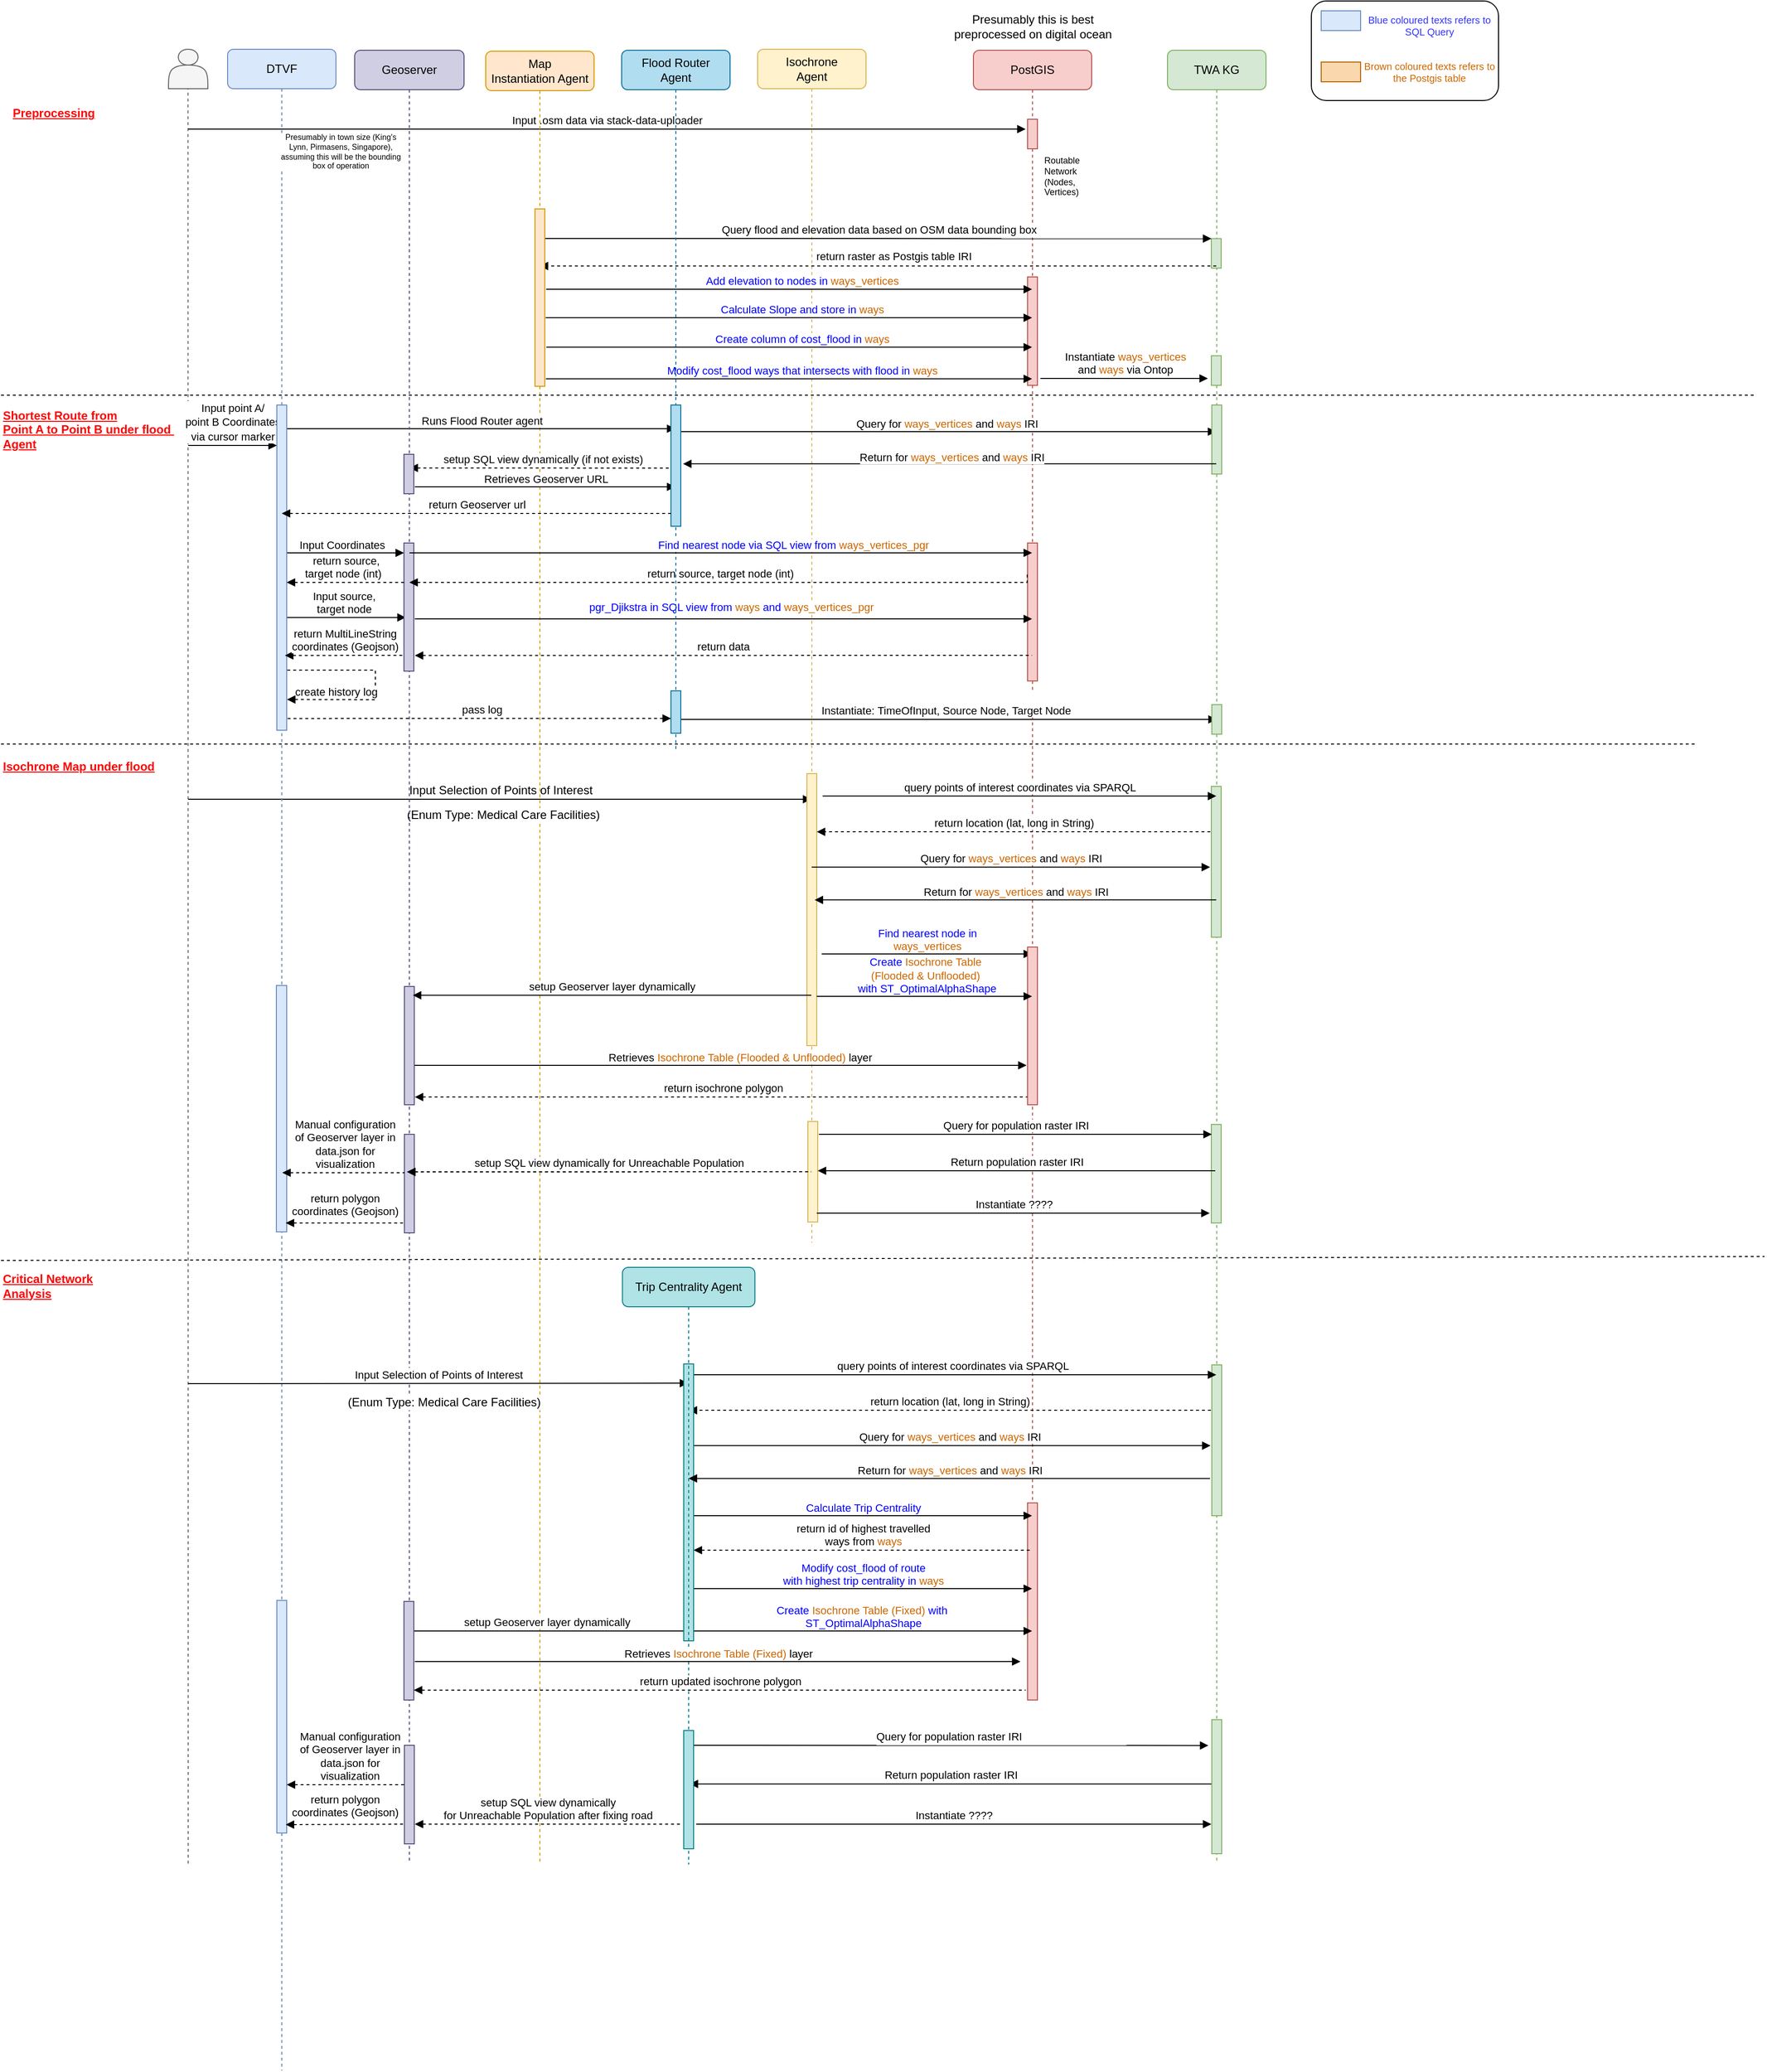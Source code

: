 <mxfile version="21.5.2" type="device">
  <diagram name="Page-1" id="13e1069c-82ec-6db2-03f1-153e76fe0fe0">
    <mxGraphModel dx="824" dy="434" grid="1" gridSize="10" guides="1" tooltips="1" connect="1" arrows="1" fold="1" page="1" pageScale="1" pageWidth="1169" pageHeight="1654" background="none" math="0" shadow="0">
      <root>
        <mxCell id="0" />
        <mxCell id="1" parent="0" />
        <mxCell id="7baba1c4bc27f4b0-2" value="Isochrone&lt;br&gt;Agent" style="shape=umlLifeline;perimeter=lifelinePerimeter;whiteSpace=wrap;html=1;container=1;collapsible=0;recursiveResize=0;outlineConnect=0;rounded=1;shadow=0;comic=0;labelBackgroundColor=none;strokeWidth=1;fontFamily=Helvetica;fontSize=12;align=center;fillColor=#fff2cc;strokeColor=#d6b656;size=40;" parent="1" vertex="1">
          <mxGeometry x="778" y="79" width="110" height="1211" as="geometry" />
        </mxCell>
        <mxCell id="yroGHbSk9mLoKnZrlHjl-19" value="" style="html=1;verticalAlign=bottom;endArrow=block;rounded=0;endFill=1;endSize=6;fontFamily=Helvetica;exitX=1.143;exitY=0.544;exitDx=0;exitDy=0;exitPerimeter=0;labelBackgroundColor=default;" parent="7baba1c4bc27f4b0-2" edge="1">
          <mxGeometry x="0.003" relative="1" as="geometry">
            <mxPoint x="65" y="918" as="sourcePoint" />
            <mxPoint as="offset" />
            <mxPoint x="278.5" y="918" as="targetPoint" />
          </mxGeometry>
        </mxCell>
        <mxCell id="yroGHbSk9mLoKnZrlHjl-20" value="Find nearest node in &lt;br&gt;&lt;font color=&quot;#cc6600&quot;&gt;ways_vertices&lt;/font&gt;" style="edgeLabel;html=1;align=center;verticalAlign=bottom;resizable=0;points=[];fontColor=#0000FF;labelBackgroundColor=default;" parent="yroGHbSk9mLoKnZrlHjl-19" vertex="1" connectable="0">
          <mxGeometry relative="1" as="geometry">
            <mxPoint as="offset" />
          </mxGeometry>
        </mxCell>
        <mxCell id="yroGHbSk9mLoKnZrlHjl-28" value="&lt;font style=&quot;font-size: 11px&quot;&gt;return isochrone polygon&lt;/font&gt;" style="html=1;verticalAlign=bottom;endArrow=none;labelBackgroundColor=default;fontFamily=Helvetica;fontSize=11;edgeStyle=elbowEdgeStyle;elbow=vertical;dashed=1;startArrow=block;startFill=1;endFill=0;rounded=0;endSize=6;entryX=0.145;entryY=0.853;entryDx=0;entryDy=0;entryPerimeter=0;" parent="7baba1c4bc27f4b0-2" edge="1">
          <mxGeometry relative="1" as="geometry">
            <mxPoint x="-348" y="1063.17" as="sourcePoint" />
            <mxPoint x="275.45" y="1061.002" as="targetPoint" />
            <Array as="points">
              <mxPoint x="-268" y="1063.17" />
              <mxPoint x="-65" y="1049.17" />
            </Array>
          </mxGeometry>
        </mxCell>
        <mxCell id="hkw6HNorD28SznFMIi2G-55" value="" style="html=1;points=[];perimeter=orthogonalPerimeter;rounded=0;shadow=0;comic=0;labelBackgroundColor=default;strokeWidth=1;fontFamily=Helvetica;fontSize=12;align=center;fillColor=#fff2cc;strokeColor=#d6b656;" parent="7baba1c4bc27f4b0-2" vertex="1">
          <mxGeometry x="51" y="1088" width="10" height="102" as="geometry" />
        </mxCell>
        <mxCell id="7baba1c4bc27f4b0-3" value="PostGIS" style="shape=umlLifeline;perimeter=lifelinePerimeter;whiteSpace=wrap;html=1;container=1;collapsible=0;recursiveResize=0;outlineConnect=0;rounded=1;shadow=0;comic=0;labelBackgroundColor=none;strokeWidth=1;fontFamily=Helvetica;fontSize=12;align=center;fillColor=#f8cecc;strokeColor=#b85450;" parent="1" vertex="1">
          <mxGeometry x="997" y="80" width="120" height="1660" as="geometry" />
        </mxCell>
        <mxCell id="t_Ti84ju1iwW1GZTYooi-32" value="" style="html=1;points=[];perimeter=orthogonalPerimeter;fillColor=#f8cecc;fontFamily=Helvetica;strokeColor=#b85450;labelBackgroundColor=default;" parent="7baba1c4bc27f4b0-3" vertex="1">
          <mxGeometry x="55" y="230" width="10" height="110" as="geometry" />
        </mxCell>
        <mxCell id="jPtnPKBCRb5HNoMUkQSy-12" value="" style="html=1;points=[];perimeter=orthogonalPerimeter;fillColor=#f8cecc;fontFamily=Helvetica;strokeColor=#b85450;labelBackgroundColor=default;" parent="7baba1c4bc27f4b0-3" vertex="1">
          <mxGeometry x="55" y="70" width="10" height="30" as="geometry" />
        </mxCell>
        <mxCell id="jPtnPKBCRb5HNoMUkQSy-14" value="&lt;span style=&quot;color: rgb(0, 0, 0); font-family: Helvetica; font-size: 9px; font-style: normal; font-variant-ligatures: normal; font-variant-caps: normal; font-weight: 400; letter-spacing: normal; orphans: 2; text-align: center; text-indent: 0px; text-transform: none; widows: 2; word-spacing: 0px; -webkit-text-stroke-width: 0px; text-decoration-thickness: initial; text-decoration-style: initial; text-decoration-color: initial; float: none; display: inline !important;&quot;&gt;Routable Network (Nodes, Vertices)&lt;/span&gt;" style="text;whiteSpace=wrap;html=1;fontSize=9;labelBackgroundColor=default;" parent="7baba1c4bc27f4b0-3" vertex="1">
          <mxGeometry x="70" y="100" width="40" height="40" as="geometry" />
        </mxCell>
        <mxCell id="jPtnPKBCRb5HNoMUkQSy-15" style="edgeStyle=orthogonalEdgeStyle;rounded=0;orthogonalLoop=1;jettySize=auto;html=1;exitX=0.5;exitY=1;exitDx=0;exitDy=0;labelBackgroundColor=default;" parent="7baba1c4bc27f4b0-3" source="jPtnPKBCRb5HNoMUkQSy-14" target="jPtnPKBCRb5HNoMUkQSy-14" edge="1">
          <mxGeometry relative="1" as="geometry" />
        </mxCell>
        <mxCell id="yroGHbSk9mLoKnZrlHjl-24" value="" style="html=1;points=[];perimeter=orthogonalPerimeter;fillColor=#f8cecc;fontFamily=Helvetica;strokeColor=#b85450;labelBackgroundColor=default;" parent="7baba1c4bc27f4b0-3" vertex="1">
          <mxGeometry x="55" y="910" width="10" height="160" as="geometry" />
        </mxCell>
        <mxCell id="bnFm4gvqlaWau3aMOQDy-35" value="" style="html=1;verticalAlign=bottom;endArrow=block;rounded=0;endFill=1;endSize=6;fontFamily=Helvetica;labelBackgroundColor=default;" parent="7baba1c4bc27f4b0-3" source="hkw6HNorD28SznFMIi2G-38" edge="1">
          <mxGeometry x="0.003" relative="1" as="geometry">
            <mxPoint x="-372.78" y="388.32" as="sourcePoint" />
            <mxPoint as="offset" />
            <mxPoint x="246.5" y="387" as="targetPoint" />
          </mxGeometry>
        </mxCell>
        <mxCell id="bnFm4gvqlaWau3aMOQDy-36" value="&lt;font color=&quot;#000000&quot;&gt;Query for &lt;/font&gt;&lt;font color=&quot;#cc6600&quot;&gt;ways_vertices&lt;/font&gt;&lt;font color=&quot;#000000&quot;&gt; and &lt;/font&gt;&lt;font color=&quot;#cc6600&quot;&gt;ways &lt;/font&gt;&lt;font color=&quot;#000000&quot;&gt;IRI&lt;/font&gt;" style="edgeLabel;html=1;align=center;verticalAlign=bottom;resizable=0;points=[];fontColor=#0000FF;labelBackgroundColor=default;" parent="bnFm4gvqlaWau3aMOQDy-35" vertex="1" connectable="0">
          <mxGeometry relative="1" as="geometry">
            <mxPoint as="offset" />
          </mxGeometry>
        </mxCell>
        <mxCell id="D4LD1-zY_V6yE9AB68lD-1" value="" style="html=1;points=[];perimeter=orthogonalPerimeter;fillColor=#f8cecc;fontFamily=Helvetica;strokeColor=#b85450;labelBackgroundColor=default;" parent="7baba1c4bc27f4b0-3" vertex="1">
          <mxGeometry x="55" y="500" width="10" height="140" as="geometry" />
        </mxCell>
        <mxCell id="hkw6HNorD28SznFMIi2G-82" value="" style="html=1;points=[];perimeter=orthogonalPerimeter;fillColor=#f8cecc;fontFamily=Helvetica;strokeColor=#b85450;labelBackgroundColor=default;" parent="7baba1c4bc27f4b0-3" vertex="1">
          <mxGeometry x="55" y="1474" width="10" height="200" as="geometry" />
        </mxCell>
        <mxCell id="7baba1c4bc27f4b0-4" value="TWA KG" style="shape=umlLifeline;perimeter=lifelinePerimeter;whiteSpace=wrap;html=1;container=1;collapsible=0;recursiveResize=0;outlineConnect=0;rounded=1;shadow=0;comic=0;labelBackgroundColor=none;strokeWidth=1;fontFamily=Helvetica;fontSize=12;align=center;fillColor=#d5e8d4;strokeColor=#82b366;" parent="1" vertex="1">
          <mxGeometry x="1194" y="80" width="100" height="1840" as="geometry" />
        </mxCell>
        <mxCell id="jPtnPKBCRb5HNoMUkQSy-8" value="" style="html=1;points=[];perimeter=orthogonalPerimeter;fillColor=#d5e8d4;fontFamily=Helvetica;strokeColor=#82b366;labelBackgroundColor=default;" parent="7baba1c4bc27f4b0-4" vertex="1">
          <mxGeometry x="44.5" y="191.12" width="10" height="30" as="geometry" />
        </mxCell>
        <mxCell id="t-bIzOMGR2YMaXMkrY-F-2" value="&lt;br&gt;Instantiate:&amp;nbsp;TimeOfInput, Source Node,&amp;nbsp;Target Node" style="html=1;verticalAlign=bottom;endArrow=block;rounded=0;endFill=1;fontFamily=Helvetica;" parent="7baba1c4bc27f4b0-4" edge="1">
          <mxGeometry x="-0.001" relative="1" as="geometry">
            <mxPoint x="-499.071" y="679" as="sourcePoint" />
            <mxPoint x="50" y="679" as="targetPoint" />
            <mxPoint as="offset" />
          </mxGeometry>
        </mxCell>
        <mxCell id="t-bIzOMGR2YMaXMkrY-F-3" value="" style="html=1;points=[];perimeter=orthogonalPerimeter;fillColor=#d5e8d4;fontFamily=Helvetica;strokeColor=#82b366;labelBackgroundColor=default;" parent="7baba1c4bc27f4b0-4" vertex="1">
          <mxGeometry x="45" y="664" width="10" height="30" as="geometry" />
        </mxCell>
        <mxCell id="t-bIzOMGR2YMaXMkrY-F-7" value="" style="html=1;points=[];perimeter=orthogonalPerimeter;fillColor=#d5e8d4;fontFamily=Helvetica;strokeColor=#82b366;labelBackgroundColor=default;" parent="7baba1c4bc27f4b0-4" vertex="1">
          <mxGeometry x="44.5" y="747" width="10" height="153" as="geometry" />
        </mxCell>
        <mxCell id="UIIr30xV4heyDFPr3auX-9" value="" style="html=1;points=[];perimeter=orthogonalPerimeter;fillColor=#d5e8d4;fontFamily=Helvetica;strokeColor=#82b366;labelBackgroundColor=default;" parent="7baba1c4bc27f4b0-4" vertex="1">
          <mxGeometry x="45" y="360" width="10" height="70" as="geometry" />
        </mxCell>
        <mxCell id="hkw6HNorD28SznFMIi2G-3" value="" style="html=1;points=[];perimeter=orthogonalPerimeter;fillColor=#d5e8d4;fontFamily=Helvetica;strokeColor=#82b366;labelBackgroundColor=default;" parent="7baba1c4bc27f4b0-4" vertex="1">
          <mxGeometry x="44.5" y="310" width="10" height="30" as="geometry" />
        </mxCell>
        <mxCell id="hkw6HNorD28SznFMIi2G-56" value="" style="html=1;points=[];perimeter=orthogonalPerimeter;fillColor=#d5e8d4;fontFamily=Helvetica;strokeColor=#82b366;labelBackgroundColor=default;" parent="7baba1c4bc27f4b0-4" vertex="1">
          <mxGeometry x="44.5" y="1090" width="10" height="100" as="geometry" />
        </mxCell>
        <mxCell id="hkw6HNorD28SznFMIi2G-128" value="" style="html=1;points=[];perimeter=orthogonalPerimeter;fillColor=#d5e8d4;fontFamily=Helvetica;strokeColor=#82b366;labelBackgroundColor=default;" parent="7baba1c4bc27f4b0-4" vertex="1">
          <mxGeometry x="45" y="1334" width="10" height="153" as="geometry" />
        </mxCell>
        <mxCell id="hkw6HNorD28SznFMIi2G-129" value="query points of interest coordinates via SPARQL" style="html=1;verticalAlign=bottom;endArrow=block;rounded=0;endFill=1;endSize=6;fontFamily=Helvetica;labelBackgroundColor=default;" parent="7baba1c4bc27f4b0-4" source="hkw6HNorD28SznFMIi2G-110" edge="1">
          <mxGeometry x="0.002" relative="1" as="geometry">
            <mxPoint x="-349.56" y="1343.78" as="sourcePoint" />
            <mxPoint as="offset" />
            <mxPoint x="49.5" y="1344" as="targetPoint" />
          </mxGeometry>
        </mxCell>
        <mxCell id="hkw6HNorD28SznFMIi2G-130" value="return location (lat, long in String)" style="html=1;verticalAlign=bottom;endArrow=block;dashed=1;endSize=6;exitX=-0.1;exitY=0.201;rounded=0;endFill=1;fontFamily=Helvetica;exitDx=0;exitDy=0;exitPerimeter=0;labelBackgroundColor=default;" parent="7baba1c4bc27f4b0-4" target="hkw6HNorD28SznFMIi2G-110" edge="1">
          <mxGeometry x="0.0" relative="1" as="geometry">
            <mxPoint x="-355.5" y="1380.033" as="targetPoint" />
            <mxPoint x="44" y="1380.033" as="sourcePoint" />
            <mxPoint as="offset" />
          </mxGeometry>
        </mxCell>
        <mxCell id="hkw6HNorD28SznFMIi2G-133" value="" style="html=1;verticalAlign=bottom;endArrow=block;rounded=0;endFill=1;endSize=6;fontFamily=Helvetica;labelBackgroundColor=default;entryX=-0.129;entryY=0.383;entryDx=0;entryDy=0;entryPerimeter=0;" parent="7baba1c4bc27f4b0-4" source="hkw6HNorD28SznFMIi2G-110" edge="1">
          <mxGeometry x="0.003" relative="1" as="geometry">
            <mxPoint x="-360.69" y="1415.899" as="sourcePoint" />
            <mxPoint as="offset" />
            <mxPoint x="43.71" y="1415.899" as="targetPoint" />
          </mxGeometry>
        </mxCell>
        <mxCell id="hkw6HNorD28SznFMIi2G-134" value="&lt;font color=&quot;#000000&quot;&gt;Query for &lt;/font&gt;&lt;font color=&quot;#cc6600&quot;&gt;ways_vertices&lt;/font&gt;&lt;font color=&quot;#000000&quot;&gt; and &lt;/font&gt;&lt;font color=&quot;#cc6600&quot;&gt;ways &lt;/font&gt;&lt;font color=&quot;#000000&quot;&gt;IRI&lt;/font&gt;" style="edgeLabel;html=1;align=center;verticalAlign=bottom;resizable=0;points=[];fontColor=#0000FF;labelBackgroundColor=default;" parent="hkw6HNorD28SznFMIi2G-133" vertex="1" connectable="0">
          <mxGeometry relative="1" as="geometry">
            <mxPoint as="offset" />
          </mxGeometry>
        </mxCell>
        <mxCell id="hkw6HNorD28SznFMIi2G-137" value="Instantiate ????" style="html=1;verticalAlign=bottom;endArrow=block;rounded=0;endFill=1;fontFamily=Helvetica;entryX=-0.314;entryY=0.225;entryDx=0;entryDy=0;entryPerimeter=0;" parent="7baba1c4bc27f4b0-4" edge="1">
          <mxGeometry relative="1" as="geometry">
            <mxPoint x="-478.37" y="1800" as="sourcePoint" />
            <mxPoint x="44.5" y="1800" as="targetPoint" />
            <mxPoint as="offset" />
          </mxGeometry>
        </mxCell>
        <mxCell id="hkw6HNorD28SznFMIi2G-164" value="Return population raster IRI" style="html=1;verticalAlign=bottom;endArrow=block;rounded=0;endFill=1;fontFamily=Helvetica;" parent="7baba1c4bc27f4b0-4" edge="1">
          <mxGeometry relative="1" as="geometry">
            <mxPoint x="45" y="1759.21" as="sourcePoint" />
            <mxPoint x="-485.0" y="1759.21" as="targetPoint" />
            <mxPoint as="offset" />
          </mxGeometry>
        </mxCell>
        <mxCell id="hkw6HNorD28SznFMIi2G-163" value="Query for population raster IRI" style="html=1;verticalAlign=bottom;endArrow=block;rounded=0;endFill=1;fontFamily=Helvetica;" parent="7baba1c4bc27f4b0-4" edge="1">
          <mxGeometry relative="1" as="geometry">
            <mxPoint x="-485.5" y="1720" as="sourcePoint" />
            <mxPoint x="41.5" y="1720.21" as="targetPoint" />
            <mxPoint as="offset" />
          </mxGeometry>
        </mxCell>
        <mxCell id="t_Ti84ju1iwW1GZTYooi-62" value="" style="endArrow=none;dashed=1;html=1;rounded=0;labelBackgroundColor=default;fontFamily=Helvetica;fontSize=11;endSize=6;fillColor=#f5f5f5;strokeColor=#666666;" parent="1" edge="1">
          <mxGeometry width="50" height="50" relative="1" as="geometry">
            <mxPoint x="200" y="1920" as="sourcePoint" />
            <mxPoint x="199.8" y="118" as="targetPoint" />
          </mxGeometry>
        </mxCell>
        <mxCell id="t_Ti84ju1iwW1GZTYooi-63" value="" style="shape=actor;whiteSpace=wrap;html=1;fontFamily=Helvetica;fontSize=11;fillColor=#f5f5f5;strokeColor=#666666;fontColor=#333333;labelBackgroundColor=default;" parent="1" vertex="1">
          <mxGeometry x="180" y="79" width="40" height="40" as="geometry" />
        </mxCell>
        <mxCell id="jPtnPKBCRb5HNoMUkQSy-9" value="Query flood and elevation data based on OSM data bounding box" style="html=1;verticalAlign=bottom;endArrow=block;entryX=0;entryY=0;rounded=0;endFill=1;endSize=6;fontFamily=Helvetica;labelBackgroundColor=default;" parent="1" target="jPtnPKBCRb5HNoMUkQSy-8" edge="1">
          <mxGeometry x="0.003" relative="1" as="geometry">
            <mxPoint x="562" y="271" as="sourcePoint" />
            <mxPoint as="offset" />
          </mxGeometry>
        </mxCell>
        <mxCell id="t_Ti84ju1iwW1GZTYooi-21" value="return raster as Postgis table IRI" style="html=1;verticalAlign=bottom;endArrow=block;dashed=1;endSize=6;rounded=0;endFill=1;fontFamily=Helvetica;labelBackgroundColor=default;" parent="1" source="7baba1c4bc27f4b0-4" edge="1">
          <mxGeometry x="-0.046" y="-1" relative="1" as="geometry">
            <mxPoint x="556.81" y="298.88" as="targetPoint" />
            <mxPoint x="1064.96" y="298.88" as="sourcePoint" />
            <mxPoint as="offset" />
          </mxGeometry>
        </mxCell>
        <mxCell id="jPtnPKBCRb5HNoMUkQSy-18" value="&lt;font style=&quot;font-size: 11px&quot;&gt;Input .osm data via stack-data-uploader&lt;br&gt;&lt;/font&gt;" style="html=1;verticalAlign=bottom;endArrow=block;labelBackgroundColor=default;fontFamily=Helvetica;fontSize=12;edgeStyle=elbowEdgeStyle;elbow=vertical;" parent="1" edge="1">
          <mxGeometry relative="1" as="geometry">
            <mxPoint x="200" y="160" as="sourcePoint" />
            <mxPoint as="offset" />
            <mxPoint x="1050" y="160" as="targetPoint" />
            <Array as="points">
              <mxPoint x="290" y="160" />
            </Array>
          </mxGeometry>
        </mxCell>
        <mxCell id="jPtnPKBCRb5HNoMUkQSy-35" value="" style="rounded=1;whiteSpace=wrap;html=1;labelBackgroundColor=default;" parent="1" vertex="1">
          <mxGeometry x="1340" y="30" width="190" height="101" as="geometry" />
        </mxCell>
        <mxCell id="jPtnPKBCRb5HNoMUkQSy-36" value="" style="rounded=0;whiteSpace=wrap;html=1;fillColor=#dae8fc;strokeColor=#6c8ebf;labelBackgroundColor=default;" parent="1" vertex="1">
          <mxGeometry x="1350" y="40" width="40" height="20" as="geometry" />
        </mxCell>
        <mxCell id="jPtnPKBCRb5HNoMUkQSy-37" value="Blue coloured texts refers to SQL Query" style="text;html=1;strokeColor=none;fillColor=none;align=center;verticalAlign=middle;whiteSpace=wrap;rounded=0;fontSize=10;fontColor=#3333FF;labelBackgroundColor=default;" parent="1" vertex="1">
          <mxGeometry x="1390" y="40" width="140" height="30" as="geometry" />
        </mxCell>
        <mxCell id="jPtnPKBCRb5HNoMUkQSy-38" value="" style="html=1;verticalAlign=bottom;endArrow=block;rounded=0;endFill=1;endSize=6;fontFamily=Helvetica;exitX=1.105;exitY=0.963;exitDx=0;exitDy=0;exitPerimeter=0;labelBackgroundColor=default;" parent="1" target="7baba1c4bc27f4b0-3" edge="1">
          <mxGeometry x="0.003" relative="1" as="geometry">
            <mxPoint x="563.05" y="413.38" as="sourcePoint" />
            <mxPoint as="offset" />
            <mxPoint x="876.59" y="413.16" as="targetPoint" />
          </mxGeometry>
        </mxCell>
        <mxCell id="jPtnPKBCRb5HNoMUkQSy-39" value="Modify cost_flood ways that intersects with flood in &lt;font color=&quot;#cc6600&quot;&gt;ways&lt;/font&gt;" style="edgeLabel;html=1;align=center;verticalAlign=bottom;resizable=0;points=[];fontColor=#0000FF;labelBackgroundColor=default;" parent="jPtnPKBCRb5HNoMUkQSy-38" vertex="1" connectable="0">
          <mxGeometry relative="1" as="geometry">
            <mxPoint x="13" as="offset" />
          </mxGeometry>
        </mxCell>
        <mxCell id="yroGHbSk9mLoKnZrlHjl-6" value="&lt;font style=&quot;font-size: 11px&quot;&gt;Input point A/&lt;br&gt;point B Coordinates&lt;br&gt;via cursor marker&lt;br&gt;&lt;/font&gt;" style="html=1;verticalAlign=bottom;endArrow=block;labelBackgroundColor=default;fontFamily=Helvetica;fontSize=12;edgeStyle=elbowEdgeStyle;elbow=vertical;" parent="1" target="bnFm4gvqlaWau3aMOQDy-72" edge="1">
          <mxGeometry relative="1" as="geometry">
            <mxPoint x="200" y="481" as="sourcePoint" />
            <mxPoint as="offset" />
            <mxPoint x="294.5" y="481.889" as="targetPoint" />
          </mxGeometry>
        </mxCell>
        <mxCell id="yroGHbSk9mLoKnZrlHjl-12" value="Input Selection of Points of Interest" style="html=1;verticalAlign=bottom;endArrow=block;labelBackgroundColor=default;fontFamily=Helvetica;fontSize=12;edgeStyle=elbowEdgeStyle;elbow=vertical;" parent="1" target="7baba1c4bc27f4b0-2" edge="1">
          <mxGeometry relative="1" as="geometry">
            <mxPoint x="200" y="840" as="sourcePoint" />
            <mxPoint as="offset" />
            <mxPoint x="707.5" y="839.333" as="targetPoint" />
          </mxGeometry>
        </mxCell>
        <mxCell id="yroGHbSk9mLoKnZrlHjl-17" value="" style="html=1;points=[];perimeter=orthogonalPerimeter;rounded=0;shadow=0;comic=0;labelBackgroundColor=default;strokeWidth=1;fontFamily=Helvetica;fontSize=12;align=center;fillColor=#fff2cc;strokeColor=#d6b656;" parent="1" vertex="1">
          <mxGeometry x="828" y="814" width="10" height="276" as="geometry" />
        </mxCell>
        <mxCell id="yroGHbSk9mLoKnZrlHjl-48" value="" style="endArrow=none;dashed=1;html=1;rounded=0;labelBackgroundColor=default;" parent="1" edge="1">
          <mxGeometry width="50" height="50" relative="1" as="geometry">
            <mxPoint x="10" y="784" as="sourcePoint" />
            <mxPoint x="1730" y="784" as="targetPoint" />
          </mxGeometry>
        </mxCell>
        <mxCell id="yroGHbSk9mLoKnZrlHjl-51" value="Shortest Route from &lt;br&gt;Point A to Point B under flood&amp;nbsp;&lt;br&gt;Agent" style="text;html=1;strokeColor=none;fillColor=none;align=left;verticalAlign=middle;whiteSpace=wrap;rounded=0;fontColor=#FF0000;fontStyle=5;labelBackgroundColor=default;" parent="1" vertex="1">
          <mxGeometry x="10" y="440" width="180" height="50" as="geometry" />
        </mxCell>
        <mxCell id="yroGHbSk9mLoKnZrlHjl-53" value="Isochrone Map under flood" style="text;html=1;strokeColor=none;fillColor=none;align=left;verticalAlign=middle;whiteSpace=wrap;rounded=0;fontColor=#FF0000;fontStyle=5;labelBackgroundColor=default;" parent="1" vertex="1">
          <mxGeometry x="10" y="787" width="160" height="40" as="geometry" />
        </mxCell>
        <mxCell id="bnFm4gvqlaWau3aMOQDy-2" value="Map&lt;br&gt;Instantiation Agent" style="shape=umlLifeline;perimeter=lifelinePerimeter;whiteSpace=wrap;html=1;container=1;collapsible=0;recursiveResize=0;outlineConnect=0;rounded=1;shadow=0;comic=0;labelBackgroundColor=none;strokeWidth=1;fontFamily=Helvetica;fontSize=12;align=center;fillColor=#ffe6cc;strokeColor=#d79b00;size=40;" parent="1" vertex="1">
          <mxGeometry x="502" y="81" width="110" height="1840" as="geometry" />
        </mxCell>
        <mxCell id="bnFm4gvqlaWau3aMOQDy-3" value="" style="html=1;points=[];perimeter=orthogonalPerimeter;rounded=0;shadow=0;comic=0;labelBackgroundColor=default;strokeWidth=1;fontFamily=Helvetica;fontSize=12;align=center;fillColor=#ffe6cc;strokeColor=#d79b00;" parent="bnFm4gvqlaWau3aMOQDy-2" vertex="1">
          <mxGeometry x="50" y="160" width="10" height="180" as="geometry" />
        </mxCell>
        <mxCell id="hkw6HNorD28SznFMIi2G-23" value="setup SQL view dynamically (if not exists)" style="html=1;verticalAlign=bottom;endArrow=none;labelBackgroundColor=default;fontFamily=Helvetica;fontSize=11;edgeStyle=elbowEdgeStyle;elbow=vertical;dashed=1;startArrow=block;startFill=1;endFill=0;rounded=0;endSize=6;" parent="bnFm4gvqlaWau3aMOQDy-2" edge="1">
          <mxGeometry x="0.001" relative="1" as="geometry">
            <mxPoint x="-77.357" y="422.857" as="sourcePoint" />
            <mxPoint x="192.5" y="422.714" as="targetPoint" />
            <Array as="points" />
            <mxPoint as="offset" />
          </mxGeometry>
        </mxCell>
        <mxCell id="hkw6HNorD28SznFMIi2G-25" value="" style="html=1;verticalAlign=bottom;endArrow=block;rounded=0;endFill=1;endSize=6;fontFamily=Helvetica;labelBackgroundColor=default;exitX=1.222;exitY=0.236;exitDx=0;exitDy=0;exitPerimeter=0;" parent="bnFm4gvqlaWau3aMOQDy-2" edge="1">
          <mxGeometry x="0.003" relative="1" as="geometry">
            <mxPoint x="-72" y="442" as="sourcePoint" />
            <mxPoint as="offset" />
            <mxPoint x="192.5" y="442" as="targetPoint" />
          </mxGeometry>
        </mxCell>
        <mxCell id="hkw6HNorD28SznFMIi2G-26" value="&lt;font color=&quot;#000000&quot;&gt;Retrieves Geoserver URL&lt;/font&gt;" style="edgeLabel;html=1;align=center;verticalAlign=bottom;resizable=0;points=[];fontColor=#0000FF;labelBackgroundColor=default;" parent="hkw6HNorD28SznFMIi2G-25" vertex="1" connectable="0">
          <mxGeometry relative="1" as="geometry">
            <mxPoint as="offset" />
          </mxGeometry>
        </mxCell>
        <mxCell id="bnFm4gvqlaWau3aMOQDy-76" value="(Enum Type: Medical Care Facilities)" style="text;html=1;strokeColor=none;fillColor=none;align=center;verticalAlign=middle;whiteSpace=wrap;rounded=0;labelBackgroundColor=default;" parent="bnFm4gvqlaWau3aMOQDy-2" vertex="1">
          <mxGeometry x="-82" y="760" width="200" height="30" as="geometry" />
        </mxCell>
        <mxCell id="hkw6HNorD28SznFMIi2G-57" value="" style="html=1;verticalAlign=bottom;endArrow=block;rounded=0;endFill=1;endSize=6;fontFamily=Helvetica;labelBackgroundColor=default;exitX=1.222;exitY=0.236;exitDx=0;exitDy=0;exitPerimeter=0;" parent="bnFm4gvqlaWau3aMOQDy-2" edge="1">
          <mxGeometry x="0.003" relative="1" as="geometry">
            <mxPoint x="-202" y="383" as="sourcePoint" />
            <mxPoint as="offset" />
            <mxPoint x="192.5" y="383" as="targetPoint" />
          </mxGeometry>
        </mxCell>
        <mxCell id="hkw6HNorD28SznFMIi2G-58" value="&lt;font color=&quot;#000000&quot;&gt;Runs Flood Router agent&lt;/font&gt;" style="edgeLabel;html=1;align=center;verticalAlign=bottom;resizable=0;points=[];fontColor=#0000FF;labelBackgroundColor=default;" parent="hkw6HNorD28SznFMIi2G-57" vertex="1" connectable="0">
          <mxGeometry relative="1" as="geometry">
            <mxPoint as="offset" />
          </mxGeometry>
        </mxCell>
        <mxCell id="hkw6HNorD28SznFMIi2G-124" value="setup Geoserver layer dynamically" style="html=1;verticalAlign=bottom;endArrow=block;rounded=0;endFill=1;fontFamily=Helvetica;entryX=0.852;entryY=0.472;entryDx=0;entryDy=0;entryPerimeter=0;" parent="bnFm4gvqlaWau3aMOQDy-2" source="hkw6HNorD28SznFMIi2G-110" edge="1">
          <mxGeometry relative="1" as="geometry">
            <mxPoint x="196.5" y="1602.996" as="sourcePoint" />
            <mxPoint x="-82" y="1602.996" as="targetPoint" />
            <mxPoint as="offset" />
          </mxGeometry>
        </mxCell>
        <mxCell id="bnFm4gvqlaWau3aMOQDy-83" value="" style="html=1;verticalAlign=bottom;endArrow=block;rounded=0;endFill=1;endSize=6;fontFamily=Helvetica;labelBackgroundColor=default;" parent="bnFm4gvqlaWau3aMOQDy-2" edge="1">
          <mxGeometry x="0.003" relative="1" as="geometry">
            <mxPoint x="-73" y="1029" as="sourcePoint" />
            <mxPoint as="offset" />
            <mxPoint x="549" y="1029" as="targetPoint" />
          </mxGeometry>
        </mxCell>
        <mxCell id="bnFm4gvqlaWau3aMOQDy-84" value="&lt;font style=&quot;border-color: var(--border-color);&quot; color=&quot;#000000&quot;&gt;Retrieves&amp;nbsp;&lt;/font&gt;&lt;font color=&quot;#cc6600&quot;&gt;Isochrone Table&amp;nbsp;(Flooded &amp;amp; Unflooded)&amp;nbsp;&lt;/font&gt;&lt;font style=&quot;border-color: var(--border-color);&quot; color=&quot;#000000&quot;&gt;layer&lt;/font&gt;" style="edgeLabel;html=1;align=center;verticalAlign=bottom;resizable=0;points=[];fontColor=#0000FF;labelBackgroundColor=default;" parent="bnFm4gvqlaWau3aMOQDy-83" vertex="1" connectable="0">
          <mxGeometry relative="1" as="geometry">
            <mxPoint x="20" as="offset" />
          </mxGeometry>
        </mxCell>
        <mxCell id="jPtnPKBCRb5HNoMUkQSy-33" value="" style="html=1;verticalAlign=bottom;endArrow=block;rounded=0;endFill=1;endSize=6;fontFamily=Helvetica;exitX=1.135;exitY=0.579;exitDx=0;exitDy=0;exitPerimeter=0;labelBackgroundColor=default;" parent="1" target="7baba1c4bc27f4b0-3" edge="1">
          <mxGeometry x="0.003" relative="1" as="geometry">
            <mxPoint x="563.35" y="322.54" as="sourcePoint" />
            <mxPoint as="offset" />
            <mxPoint x="878.38" y="322.44" as="targetPoint" />
          </mxGeometry>
        </mxCell>
        <mxCell id="jPtnPKBCRb5HNoMUkQSy-34" value="Add elevation to nodes in &lt;font color=&quot;#cc6600&quot;&gt;ways_vertices&lt;/font&gt;" style="edgeLabel;html=1;align=center;verticalAlign=bottom;resizable=0;points=[];fontColor=#0000FF;labelBackgroundColor=default;" parent="jPtnPKBCRb5HNoMUkQSy-33" vertex="1" connectable="0">
          <mxGeometry relative="1" as="geometry">
            <mxPoint x="13" as="offset" />
          </mxGeometry>
        </mxCell>
        <mxCell id="jPtnPKBCRb5HNoMUkQSy-31" value="" style="html=1;verticalAlign=bottom;endArrow=block;rounded=0;endFill=1;endSize=6;fontFamily=Helvetica;exitX=1.153;exitY=0.805;exitDx=0;exitDy=0;exitPerimeter=0;labelBackgroundColor=default;" parent="1" target="7baba1c4bc27f4b0-3" edge="1">
          <mxGeometry x="0.003" relative="1" as="geometry">
            <mxPoint x="563.53" y="381.3" as="sourcePoint" />
            <mxPoint as="offset" />
            <mxPoint x="876.85" y="382.92" as="targetPoint" />
          </mxGeometry>
        </mxCell>
        <mxCell id="jPtnPKBCRb5HNoMUkQSy-32" value="Create column of cost_flood in&amp;nbsp;&lt;font color=&quot;#cc6600&quot;&gt;ways&lt;/font&gt;" style="edgeLabel;html=1;align=center;verticalAlign=bottom;resizable=0;points=[];fontColor=#0000FF;labelBackgroundColor=default;" parent="jPtnPKBCRb5HNoMUkQSy-31" vertex="1" connectable="0">
          <mxGeometry relative="1" as="geometry">
            <mxPoint x="13" as="offset" />
          </mxGeometry>
        </mxCell>
        <mxCell id="jPtnPKBCRb5HNoMUkQSy-28" value="" style="html=1;verticalAlign=bottom;endArrow=block;rounded=0;endFill=1;endSize=6;fontFamily=Helvetica;exitX=1.082;exitY=0.69;exitDx=0;exitDy=0;exitPerimeter=0;labelBackgroundColor=default;" parent="1" target="7baba1c4bc27f4b0-3" edge="1">
          <mxGeometry x="0.003" relative="1" as="geometry">
            <mxPoint x="562.82" y="351.4" as="sourcePoint" />
            <mxPoint as="offset" />
            <mxPoint x="880" y="351" as="targetPoint" />
          </mxGeometry>
        </mxCell>
        <mxCell id="jPtnPKBCRb5HNoMUkQSy-29" value="Calculate Slope and store in &lt;font color=&quot;#cc6600&quot;&gt;ways&lt;/font&gt;" style="edgeLabel;html=1;align=center;verticalAlign=bottom;resizable=0;points=[];fontColor=#0000FF;labelBackgroundColor=default;" parent="jPtnPKBCRb5HNoMUkQSy-28" vertex="1" connectable="0">
          <mxGeometry relative="1" as="geometry">
            <mxPoint x="13" as="offset" />
          </mxGeometry>
        </mxCell>
        <mxCell id="yroGHbSk9mLoKnZrlHjl-3" value="" style="html=1;verticalAlign=bottom;endArrow=block;rounded=0;endFill=1;endSize=6;fontFamily=Helvetica;entryX=0.186;entryY=0.12;entryDx=0;entryDy=0;entryPerimeter=0;labelBackgroundColor=default;" parent="1" edge="1">
          <mxGeometry x="0.003" relative="1" as="geometry">
            <mxPoint x="295.024" y="655.6" as="sourcePoint" />
            <mxPoint as="offset" />
            <mxPoint x="420.86" y="655.6" as="targetPoint" />
          </mxGeometry>
        </mxCell>
        <mxCell id="yroGHbSk9mLoKnZrlHjl-4" value="Input source, &lt;br style=&quot;font-size: 11px;&quot;&gt;target node" style="edgeLabel;html=1;align=center;verticalAlign=bottom;resizable=0;points=[];fontColor=#000000;fontSize=11;labelBackgroundColor=default;" parent="yroGHbSk9mLoKnZrlHjl-3" vertex="1" connectable="0">
          <mxGeometry relative="1" as="geometry">
            <mxPoint as="offset" />
          </mxGeometry>
        </mxCell>
        <mxCell id="bnFm4gvqlaWau3aMOQDy-38" value="Presumably this is best preprocessed on digital ocean" style="text;html=1;strokeColor=none;fillColor=none;align=center;verticalAlign=middle;whiteSpace=wrap;rounded=0;labelBackgroundColor=default;" parent="1" vertex="1">
          <mxGeometry x="974.5" y="40" width="165" height="31" as="geometry" />
        </mxCell>
        <mxCell id="bnFm4gvqlaWau3aMOQDy-40" value="Preprocessing" style="text;html=1;strokeColor=none;fillColor=none;align=left;verticalAlign=middle;whiteSpace=wrap;rounded=0;fontColor=#FF0000;fontStyle=5;labelBackgroundColor=default;" parent="1" vertex="1">
          <mxGeometry x="20" y="119" width="90" height="50" as="geometry" />
        </mxCell>
        <mxCell id="bnFm4gvqlaWau3aMOQDy-41" value="DTVF" style="shape=umlLifeline;perimeter=lifelinePerimeter;whiteSpace=wrap;html=1;container=1;collapsible=0;recursiveResize=0;outlineConnect=0;rounded=1;shadow=0;comic=0;labelBackgroundColor=none;strokeWidth=1;fontFamily=Helvetica;fontSize=12;align=center;fillColor=#dae8fc;strokeColor=#6c8ebf;size=40;" parent="1" vertex="1">
          <mxGeometry x="240" y="79" width="110" height="2051" as="geometry" />
        </mxCell>
        <mxCell id="hkw6HNorD28SznFMIi2G-36" value="" style="html=1;points=[];perimeter=orthogonalPerimeter;rounded=0;shadow=0;comic=0;labelBackgroundColor=default;strokeWidth=1;fontFamily=Helvetica;fontSize=12;align=center;fillColor=#dae8fc;strokeColor=#6c8ebf;" parent="bnFm4gvqlaWau3aMOQDy-41" vertex="1">
          <mxGeometry x="49.5" y="950" width="10.5" height="250" as="geometry" />
        </mxCell>
        <mxCell id="hkw6HNorD28SznFMIi2G-88" value="" style="html=1;points=[];perimeter=orthogonalPerimeter;rounded=0;shadow=0;comic=0;labelBackgroundColor=default;strokeWidth=1;fontFamily=Helvetica;fontSize=12;align=center;fillColor=#dae8fc;strokeColor=#6c8ebf;" parent="bnFm4gvqlaWau3aMOQDy-41" vertex="1">
          <mxGeometry x="50" y="1574" width="10" height="236" as="geometry" />
        </mxCell>
        <mxCell id="hkw6HNorD28SznFMIi2G-125" value="Manual configuration&lt;br&gt;of Geoserver layer in &lt;br&gt;data.json for&lt;br&gt;visualization" style="html=1;verticalAlign=bottom;endArrow=none;labelBackgroundColor=default;fontFamily=Helvetica;fontSize=11;elbow=vertical;dashed=1;startArrow=block;startFill=1;endFill=0;rounded=0;endSize=6;entryX=-0.002;entryY=0.294;entryDx=0;entryDy=0;entryPerimeter=0;" parent="bnFm4gvqlaWau3aMOQDy-41" edge="1">
          <mxGeometry x="0.021" relative="1" as="geometry">
            <mxPoint x="60.002" y="1761.0" as="sourcePoint" />
            <mxPoint x="185.02" y="1761" as="targetPoint" />
            <mxPoint as="offset" />
          </mxGeometry>
        </mxCell>
        <mxCell id="bnFm4gvqlaWau3aMOQDy-59" value="Geoserver" style="shape=umlLifeline;perimeter=lifelinePerimeter;whiteSpace=wrap;html=1;container=1;collapsible=0;recursiveResize=0;outlineConnect=0;rounded=1;shadow=0;comic=0;labelBackgroundColor=none;strokeWidth=1;fontFamily=Helvetica;fontSize=12;align=center;fillColor=#d0cee2;strokeColor=#56517e;size=40;" parent="1" vertex="1">
          <mxGeometry x="369" y="80" width="111" height="1840" as="geometry" />
        </mxCell>
        <mxCell id="bnFm4gvqlaWau3aMOQDy-60" value="" style="html=1;points=[];perimeter=orthogonalPerimeter;rounded=0;shadow=0;comic=0;labelBackgroundColor=default;strokeWidth=1;fontFamily=Helvetica;fontSize=12;align=center;fillColor=#d0cee2;strokeColor=#56517e;" parent="bnFm4gvqlaWau3aMOQDy-59" vertex="1">
          <mxGeometry x="50" y="500" width="10" height="130" as="geometry" />
        </mxCell>
        <mxCell id="bnFm4gvqlaWau3aMOQDy-82" value="" style="html=1;points=[];perimeter=orthogonalPerimeter;rounded=0;shadow=0;comic=0;labelBackgroundColor=default;strokeWidth=1;fontFamily=Helvetica;fontSize=12;align=center;fillColor=#d0cee2;strokeColor=#56517e;" parent="bnFm4gvqlaWau3aMOQDy-59" vertex="1">
          <mxGeometry x="50.5" y="950" width="10" height="120" as="geometry" />
        </mxCell>
        <mxCell id="bnFm4gvqlaWau3aMOQDy-85" value="return polygon&lt;br style=&quot;border-color: var(--border-color);&quot;&gt;coordinates (Geojson)" style="html=1;verticalAlign=bottom;endArrow=none;labelBackgroundColor=default;fontFamily=Helvetica;fontSize=11;edgeStyle=elbowEdgeStyle;elbow=vertical;dashed=1;startArrow=block;startFill=1;endFill=0;rounded=0;endSize=6;" parent="bnFm4gvqlaWau3aMOQDy-59" edge="1">
          <mxGeometry y="3" relative="1" as="geometry">
            <mxPoint x="-70" y="1190" as="sourcePoint" />
            <mxPoint x="50" y="1190" as="targetPoint" />
            <Array as="points">
              <mxPoint x="10" y="1190" />
              <mxPoint x="212.5" y="1186" />
            </Array>
            <mxPoint as="offset" />
          </mxGeometry>
        </mxCell>
        <mxCell id="bnFm4gvqlaWau3aMOQDy-39" value="Presumably in town size (King&#39;s Lynn, Pirmasens, Singapore), assuming this will be the bounding box of operation" style="text;html=1;strokeColor=none;fillColor=none;align=center;verticalAlign=middle;whiteSpace=wrap;rounded=0;fontSize=8;labelBackgroundColor=default;" parent="bnFm4gvqlaWau3aMOQDy-59" vertex="1">
          <mxGeometry x="-79.5" y="80" width="130" height="45.5" as="geometry" />
        </mxCell>
        <mxCell id="hkw6HNorD28SznFMIi2G-9" value="" style="html=1;verticalAlign=bottom;endArrow=block;rounded=0;endFill=1;endSize=6;fontFamily=Helvetica;entryX=0.186;entryY=0.12;entryDx=0;entryDy=0;entryPerimeter=0;labelBackgroundColor=default;" parent="bnFm4gvqlaWau3aMOQDy-59" edge="1">
          <mxGeometry x="0.003" relative="1" as="geometry">
            <mxPoint x="-75.836" y="510" as="sourcePoint" />
            <mxPoint as="offset" />
            <mxPoint x="50.0" y="510" as="targetPoint" />
            <Array as="points">
              <mxPoint x="-9" y="510" />
            </Array>
          </mxGeometry>
        </mxCell>
        <mxCell id="hkw6HNorD28SznFMIi2G-10" value="Input Coordinates" style="edgeLabel;html=1;align=center;verticalAlign=bottom;resizable=0;points=[];fontColor=#000000;fontSize=11;labelBackgroundColor=default;" parent="hkw6HNorD28SznFMIi2G-9" vertex="1" connectable="0">
          <mxGeometry relative="1" as="geometry">
            <mxPoint as="offset" />
          </mxGeometry>
        </mxCell>
        <mxCell id="hkw6HNorD28SznFMIi2G-18" value="" style="html=1;points=[];perimeter=orthogonalPerimeter;rounded=0;shadow=0;comic=0;labelBackgroundColor=default;strokeWidth=1;fontFamily=Helvetica;fontSize=12;align=center;fillColor=#d0cee2;strokeColor=#56517e;" parent="bnFm4gvqlaWau3aMOQDy-59" vertex="1">
          <mxGeometry x="50" y="410" width="10" height="40" as="geometry" />
        </mxCell>
        <mxCell id="hkw6HNorD28SznFMIi2G-151" value="" style="html=1;points=[];perimeter=orthogonalPerimeter;rounded=0;shadow=0;comic=0;labelBackgroundColor=default;strokeWidth=1;fontFamily=Helvetica;fontSize=12;align=center;fillColor=#d0cee2;strokeColor=#56517e;" parent="bnFm4gvqlaWau3aMOQDy-59" vertex="1">
          <mxGeometry x="50.5" y="1100" width="10" height="100" as="geometry" />
        </mxCell>
        <mxCell id="hkw6HNorD28SznFMIi2G-167" value="" style="html=1;points=[];perimeter=orthogonalPerimeter;rounded=0;shadow=0;comic=0;labelBackgroundColor=default;strokeWidth=1;fontFamily=Helvetica;fontSize=12;align=center;fillColor=#d0cee2;strokeColor=#56517e;" parent="bnFm4gvqlaWau3aMOQDy-59" vertex="1">
          <mxGeometry x="50.5" y="1720" width="10" height="100" as="geometry" />
        </mxCell>
        <mxCell id="bnFm4gvqlaWau3aMOQDy-68" value="" style="html=1;verticalAlign=bottom;endArrow=block;rounded=0;endFill=1;endSize=6;fontFamily=Helvetica;labelBackgroundColor=default;" parent="1" edge="1">
          <mxGeometry x="0.003" relative="1" as="geometry">
            <mxPoint x="430" y="657" as="sourcePoint" />
            <mxPoint as="offset" />
            <mxPoint x="1056.5" y="657" as="targetPoint" />
          </mxGeometry>
        </mxCell>
        <mxCell id="bnFm4gvqlaWau3aMOQDy-69" value="pgr_Djikstra in SQL view from &lt;font color=&quot;#cc6600&quot;&gt;ways &lt;/font&gt;and &lt;font color=&quot;#cc6600&quot;&gt;ways_vertices_pgr&lt;/font&gt;" style="edgeLabel;html=1;align=center;verticalAlign=bottom;resizable=0;points=[];fontColor=#0000FF;labelBackgroundColor=default;" parent="bnFm4gvqlaWau3aMOQDy-68" vertex="1" connectable="0">
          <mxGeometry relative="1" as="geometry">
            <mxPoint x="7" y="-4" as="offset" />
          </mxGeometry>
        </mxCell>
        <mxCell id="bnFm4gvqlaWau3aMOQDy-72" value="" style="html=1;points=[];perimeter=orthogonalPerimeter;rounded=0;shadow=0;comic=0;labelBackgroundColor=default;strokeWidth=1;fontFamily=Helvetica;fontSize=12;align=center;fillColor=#dae8fc;strokeColor=#6c8ebf;" parent="1" vertex="1">
          <mxGeometry x="290" y="440" width="10" height="330" as="geometry" />
        </mxCell>
        <mxCell id="yroGHbSk9mLoKnZrlHjl-15" value="query points of interest coordinates via SPARQL" style="html=1;verticalAlign=bottom;endArrow=block;rounded=0;endFill=1;endSize=6;fontFamily=Helvetica;exitX=0.994;exitY=0.134;exitDx=0;exitDy=0;exitPerimeter=0;labelBackgroundColor=default;" parent="1" target="7baba1c4bc27f4b0-4" edge="1">
          <mxGeometry x="0.002" relative="1" as="geometry">
            <mxPoint x="843.94" y="836.78" as="sourcePoint" />
            <mxPoint as="offset" />
            <mxPoint x="1191.88" y="837.739" as="targetPoint" />
          </mxGeometry>
        </mxCell>
        <mxCell id="yroGHbSk9mLoKnZrlHjl-16" value="return location (lat, long in String)" style="html=1;verticalAlign=bottom;endArrow=block;dashed=1;endSize=6;exitX=-0.1;exitY=0.201;rounded=0;endFill=1;fontFamily=Helvetica;exitDx=0;exitDy=0;exitPerimeter=0;labelBackgroundColor=default;" parent="1" edge="1">
          <mxGeometry x="0.0" relative="1" as="geometry">
            <mxPoint x="838" y="873.033" as="targetPoint" />
            <mxPoint x="1237.5" y="873.033" as="sourcePoint" />
            <mxPoint as="offset" />
          </mxGeometry>
        </mxCell>
        <mxCell id="bnFm4gvqlaWau3aMOQDy-71" value="&lt;font style=&quot;font-size: 11px&quot;&gt;return MultiLineString &lt;br&gt;coordinates (Geojson)&lt;/font&gt;" style="html=1;verticalAlign=bottom;endArrow=none;labelBackgroundColor=default;fontFamily=Helvetica;fontSize=11;edgeStyle=elbowEdgeStyle;elbow=vertical;dashed=1;startArrow=block;startFill=1;endFill=0;rounded=0;endSize=6;entryX=-0.276;entryY=0.919;entryDx=0;entryDy=0;entryPerimeter=0;" parent="1" edge="1">
          <mxGeometry relative="1" as="geometry">
            <mxPoint x="298.222" y="694.111" as="sourcePoint" />
            <mxPoint x="419.24" y="694.096" as="targetPoint" />
            <Array as="points" />
          </mxGeometry>
        </mxCell>
        <mxCell id="bnFm4gvqlaWau3aMOQDy-11" value="&lt;font style=&quot;font-size: 11px&quot;&gt;return data&lt;/font&gt;" style="html=1;verticalAlign=bottom;endArrow=none;labelBackgroundColor=default;fontFamily=Helvetica;fontSize=11;edgeStyle=elbowEdgeStyle;elbow=vertical;dashed=1;startArrow=block;startFill=1;endFill=0;rounded=0;endSize=6;" parent="1" edge="1">
          <mxGeometry relative="1" as="geometry">
            <mxPoint x="430" y="694.14" as="sourcePoint" />
            <mxPoint x="1056.5" y="694.31" as="targetPoint" />
          </mxGeometry>
        </mxCell>
        <mxCell id="bnFm4gvqlaWau3aMOQDy-96" value="" style="rounded=0;whiteSpace=wrap;html=1;fillColor=#fad7ac;strokeColor=#b46504;labelBackgroundColor=default;" parent="1" vertex="1">
          <mxGeometry x="1350" y="92" width="40" height="20" as="geometry" />
        </mxCell>
        <mxCell id="bnFm4gvqlaWau3aMOQDy-97" value="&lt;font&gt;Brown coloured texts refers to the Postgis table&lt;/font&gt;" style="text;html=1;strokeColor=none;fillColor=none;align=center;verticalAlign=middle;whiteSpace=wrap;rounded=0;fontSize=10;fontColor=#CC6600;labelBackgroundColor=default;" parent="1" vertex="1">
          <mxGeometry x="1390" y="87" width="140" height="30" as="geometry" />
        </mxCell>
        <mxCell id="yroGHbSk9mLoKnZrlHjl-8" value="" style="endArrow=none;dashed=1;html=1;rounded=0;labelBackgroundColor=default;" parent="1" edge="1">
          <mxGeometry width="50" height="50" relative="1" as="geometry">
            <mxPoint x="10" y="430" as="sourcePoint" />
            <mxPoint x="1790" y="430" as="targetPoint" />
          </mxGeometry>
        </mxCell>
        <mxCell id="hkw6HNorD28SznFMIi2G-2" value="Instantiate &lt;font color=&quot;#cc6600&quot;&gt;ways_vertices&lt;/font&gt;&lt;br&gt;and &lt;font color=&quot;#cc6600&quot;&gt;ways &lt;/font&gt;via Ontop" style="html=1;verticalAlign=bottom;endArrow=block;rounded=0;endFill=1;endSize=6;fontFamily=Helvetica;labelBackgroundColor=default;" parent="1" edge="1">
          <mxGeometry x="0.003" relative="1" as="geometry">
            <mxPoint x="1065" y="413" as="sourcePoint" />
            <mxPoint as="offset" />
            <mxPoint x="1235" y="413" as="targetPoint" />
          </mxGeometry>
        </mxCell>
        <mxCell id="hkw6HNorD28SznFMIi2G-11" value="&lt;font style=&quot;font-size: 11px&quot;&gt;return source, &lt;br&gt;target node (int)&amp;nbsp;&amp;nbsp;&lt;/font&gt;" style="html=1;verticalAlign=bottom;endArrow=none;labelBackgroundColor=default;fontFamily=Helvetica;fontSize=11;edgeStyle=elbowEdgeStyle;elbow=vertical;dashed=1;startArrow=block;startFill=1;endFill=0;rounded=0;endSize=6;" parent="1" edge="1">
          <mxGeometry relative="1" as="geometry">
            <mxPoint x="300" y="620" as="sourcePoint" />
            <mxPoint x="420" y="620" as="targetPoint" />
            <Array as="points">
              <mxPoint x="410" y="620" />
            </Array>
          </mxGeometry>
        </mxCell>
        <mxCell id="bnFm4gvqlaWau3aMOQDy-37" value="&lt;font style=&quot;font-size: 11px&quot;&gt;return source, target node (int)&amp;nbsp;&amp;nbsp;&lt;/font&gt;" style="html=1;verticalAlign=bottom;endArrow=none;labelBackgroundColor=default;fontFamily=Helvetica;fontSize=11;edgeStyle=elbowEdgeStyle;elbow=vertical;dashed=1;startArrow=block;startFill=1;endFill=0;rounded=0;endSize=6;entryX=-0.035;entryY=0.218;entryDx=0;entryDy=0;entryPerimeter=0;" parent="1" source="bnFm4gvqlaWau3aMOQDy-59" target="D4LD1-zY_V6yE9AB68lD-1" edge="1">
          <mxGeometry relative="1" as="geometry">
            <mxPoint x="440" y="620" as="sourcePoint" />
            <mxPoint x="860" y="622" as="targetPoint" />
            <Array as="points">
              <mxPoint x="843" y="620" />
            </Array>
          </mxGeometry>
        </mxCell>
        <mxCell id="yroGHbSk9mLoKnZrlHjl-26" value="" style="html=1;verticalAlign=bottom;endArrow=block;rounded=0;endFill=1;endSize=6;fontFamily=Helvetica;exitX=1.143;exitY=0.544;exitDx=0;exitDy=0;exitPerimeter=0;labelBackgroundColor=default;" parent="1" target="7baba1c4bc27f4b0-3" edge="1">
          <mxGeometry x="0.003" relative="1" as="geometry">
            <mxPoint x="838" y="1040" as="sourcePoint" />
            <mxPoint as="offset" />
            <mxPoint x="1003" y="1040" as="targetPoint" />
          </mxGeometry>
        </mxCell>
        <mxCell id="yroGHbSk9mLoKnZrlHjl-27" value="Create &lt;font color=&quot;#cc6600&quot;&gt;Isochrone Table &lt;br&gt;(Flooded &amp;amp; Unflooded)&lt;br&gt;&lt;/font&gt;&amp;nbsp;with ST_OptimalAlphaShape" style="edgeLabel;html=1;align=center;verticalAlign=bottom;resizable=0;points=[];fontColor=#0000FF;labelBackgroundColor=default;" parent="yroGHbSk9mLoKnZrlHjl-26" vertex="1" connectable="0">
          <mxGeometry relative="1" as="geometry">
            <mxPoint as="offset" />
          </mxGeometry>
        </mxCell>
        <mxCell id="hkw6HNorD28SznFMIi2G-29" value="" style="html=1;verticalAlign=bottom;endArrow=block;rounded=0;endFill=1;endSize=6;fontFamily=Helvetica;labelBackgroundColor=default;entryX=1.225;entryY=0.485;entryDx=0;entryDy=0;entryPerimeter=0;" parent="1" source="7baba1c4bc27f4b0-4" target="hkw6HNorD28SznFMIi2G-39" edge="1">
          <mxGeometry x="0.003" relative="1" as="geometry">
            <mxPoint x="1060" y="500" as="sourcePoint" />
            <mxPoint as="offset" />
            <mxPoint x="630" y="500" as="targetPoint" />
          </mxGeometry>
        </mxCell>
        <mxCell id="hkw6HNorD28SznFMIi2G-30" value="&lt;font color=&quot;#000000&quot;&gt;Return for&amp;nbsp;&lt;/font&gt;&lt;font color=&quot;#cc6600&quot;&gt;ways_vertices&lt;/font&gt;&lt;font color=&quot;#000000&quot;&gt; and &lt;/font&gt;&lt;font color=&quot;#cc6600&quot;&gt;ways &lt;/font&gt;&lt;font color=&quot;#000000&quot;&gt;IRI&lt;/font&gt;" style="edgeLabel;html=1;align=center;verticalAlign=bottom;resizable=0;points=[];fontColor=#0000FF;labelBackgroundColor=default;" parent="hkw6HNorD28SznFMIi2G-29" vertex="1" connectable="0">
          <mxGeometry relative="1" as="geometry">
            <mxPoint x="2" y="2" as="offset" />
          </mxGeometry>
        </mxCell>
        <mxCell id="hkw6HNorD28SznFMIi2G-33" value="" style="html=1;verticalAlign=bottom;endArrow=block;rounded=0;endFill=1;endSize=6;fontFamily=Helvetica;labelBackgroundColor=default;entryX=0.783;entryY=0.493;entryDx=0;entryDy=0;entryPerimeter=0;" parent="1" edge="1">
          <mxGeometry x="0.003" relative="1" as="geometry">
            <mxPoint x="1243.5" y="942.138" as="sourcePoint" />
            <mxPoint as="offset" />
            <mxPoint x="835.83" y="942.138" as="targetPoint" />
          </mxGeometry>
        </mxCell>
        <mxCell id="hkw6HNorD28SznFMIi2G-34" value="&lt;font color=&quot;#000000&quot;&gt;Return for&amp;nbsp;&lt;/font&gt;&lt;font color=&quot;#cc6600&quot;&gt;ways_vertices&lt;/font&gt;&lt;font color=&quot;#000000&quot;&gt; and &lt;/font&gt;&lt;font color=&quot;#cc6600&quot;&gt;ways &lt;/font&gt;&lt;font color=&quot;#000000&quot;&gt;IRI&lt;/font&gt;" style="edgeLabel;html=1;align=center;verticalAlign=bottom;resizable=0;points=[];fontColor=#0000FF;labelBackgroundColor=default;" parent="hkw6HNorD28SznFMIi2G-33" vertex="1" connectable="0">
          <mxGeometry relative="1" as="geometry">
            <mxPoint as="offset" />
          </mxGeometry>
        </mxCell>
        <mxCell id="hkw6HNorD28SznFMIi2G-35" value="setup Geoserver layer dynamically" style="html=1;verticalAlign=bottom;endArrow=block;rounded=0;endFill=1;fontFamily=Helvetica;entryX=0.852;entryY=0.472;entryDx=0;entryDy=0;entryPerimeter=0;" parent="1" source="7baba1c4bc27f4b0-2" edge="1">
          <mxGeometry x="0.002" relative="1" as="geometry">
            <mxPoint x="705" y="1038.936" as="sourcePoint" />
            <mxPoint x="428.02" y="1038.936" as="targetPoint" />
            <mxPoint as="offset" />
          </mxGeometry>
        </mxCell>
        <mxCell id="hkw6HNorD28SznFMIi2G-38" value="Flood Router&lt;br&gt;Agent" style="shape=umlLifeline;perimeter=lifelinePerimeter;whiteSpace=wrap;html=1;container=1;collapsible=0;recursiveResize=0;outlineConnect=0;rounded=1;shadow=0;comic=0;labelBackgroundColor=none;strokeWidth=1;fontFamily=Helvetica;fontSize=12;align=center;fillColor=#b1ddf0;strokeColor=#10739e;size=40;" parent="1" vertex="1">
          <mxGeometry x="640" y="80" width="110" height="710" as="geometry" />
        </mxCell>
        <mxCell id="hkw6HNorD28SznFMIi2G-39" value="" style="html=1;points=[];perimeter=orthogonalPerimeter;rounded=0;shadow=0;comic=0;labelBackgroundColor=default;strokeWidth=1;fontFamily=Helvetica;fontSize=12;align=center;fillColor=#b1ddf0;strokeColor=#10739e;" parent="hkw6HNorD28SznFMIi2G-38" vertex="1">
          <mxGeometry x="50" y="360" width="10" height="123" as="geometry" />
        </mxCell>
        <mxCell id="hkw6HNorD28SznFMIi2G-53" value="" style="html=1;points=[];perimeter=orthogonalPerimeter;rounded=0;shadow=0;comic=0;labelBackgroundColor=default;strokeWidth=1;fontFamily=Helvetica;fontSize=12;align=center;fillColor=#b1ddf0;strokeColor=#10739e;" parent="hkw6HNorD28SznFMIi2G-38" vertex="1">
          <mxGeometry x="50" y="650" width="10" height="43" as="geometry" />
        </mxCell>
        <mxCell id="UIIr30xV4heyDFPr3auX-10" value="return Geoserver url" style="html=1;verticalAlign=bottom;endArrow=none;labelBackgroundColor=default;fontFamily=Helvetica;fontSize=11;edgeStyle=elbowEdgeStyle;elbow=vertical;dashed=1;startArrow=block;startFill=1;endFill=0;rounded=0;endSize=6;entryX=0;entryY=0.894;entryDx=0;entryDy=0;entryPerimeter=0;" parent="1" source="bnFm4gvqlaWau3aMOQDy-41" target="hkw6HNorD28SznFMIi2G-39" edge="1">
          <mxGeometry x="0.001" relative="1" as="geometry">
            <mxPoint x="319.997" y="560" as="sourcePoint" />
            <mxPoint x="670" y="550" as="targetPoint" />
            <Array as="points">
              <mxPoint x="660" y="550" />
            </Array>
            <mxPoint as="offset" />
          </mxGeometry>
        </mxCell>
        <mxCell id="UIIr30xV4heyDFPr3auX-11" value="" style="html=1;verticalAlign=bottom;endArrow=block;rounded=0;endFill=1;endSize=6;fontFamily=Helvetica;labelBackgroundColor=default;" parent="1" edge="1">
          <mxGeometry x="0.003" relative="1" as="geometry">
            <mxPoint x="424.6" y="590" as="sourcePoint" />
            <mxPoint as="offset" />
            <mxPoint x="1056.5" y="590" as="targetPoint" />
          </mxGeometry>
        </mxCell>
        <mxCell id="UIIr30xV4heyDFPr3auX-12" value="Find nearest node via SQL view from&amp;nbsp;&lt;font color=&quot;#cc6600&quot;&gt;ways_vertices_pgr&lt;/font&gt;" style="edgeLabel;html=1;align=center;verticalAlign=bottom;resizable=0;points=[];fontColor=#0000FF;labelBackgroundColor=default;" parent="UIIr30xV4heyDFPr3auX-11" vertex="1" connectable="0">
          <mxGeometry relative="1" as="geometry">
            <mxPoint x="73" as="offset" />
          </mxGeometry>
        </mxCell>
        <mxCell id="hkw6HNorD28SznFMIi2G-31" value="" style="html=1;verticalAlign=bottom;endArrow=block;rounded=0;endFill=1;endSize=6;fontFamily=Helvetica;labelBackgroundColor=default;entryX=-0.129;entryY=0.383;entryDx=0;entryDy=0;entryPerimeter=0;" parent="1" edge="1">
          <mxGeometry x="0.003" relative="1" as="geometry">
            <mxPoint x="832.81" y="908.899" as="sourcePoint" />
            <mxPoint as="offset" />
            <mxPoint x="1237.21" y="908.899" as="targetPoint" />
          </mxGeometry>
        </mxCell>
        <mxCell id="hkw6HNorD28SznFMIi2G-32" value="&lt;font color=&quot;#000000&quot;&gt;Query for &lt;/font&gt;&lt;font color=&quot;#cc6600&quot;&gt;ways_vertices&lt;/font&gt;&lt;font color=&quot;#000000&quot;&gt; and &lt;/font&gt;&lt;font color=&quot;#cc6600&quot;&gt;ways &lt;/font&gt;&lt;font color=&quot;#000000&quot;&gt;IRI&lt;/font&gt;" style="edgeLabel;html=1;align=center;verticalAlign=bottom;resizable=0;points=[];fontColor=#0000FF;labelBackgroundColor=default;" parent="hkw6HNorD28SznFMIi2G-31" vertex="1" connectable="0">
          <mxGeometry relative="1" as="geometry">
            <mxPoint as="offset" />
          </mxGeometry>
        </mxCell>
        <mxCell id="hkw6HNorD28SznFMIi2G-48" value="Query for population raster IRI" style="html=1;verticalAlign=bottom;endArrow=block;rounded=0;endFill=1;fontFamily=Helvetica;" parent="1" edge="1">
          <mxGeometry relative="1" as="geometry">
            <mxPoint x="840.17" y="1180" as="sourcePoint" />
            <mxPoint x="1239.0" y="1180" as="targetPoint" />
            <mxPoint as="offset" />
          </mxGeometry>
        </mxCell>
        <mxCell id="hkw6HNorD28SznFMIi2G-59" value="create history log" style="html=1;verticalAlign=bottom;endArrow=none;labelBackgroundColor=default;fontFamily=Helvetica;fontSize=11;elbow=vertical;dashed=1;startArrow=block;startFill=1;endFill=0;rounded=0;endSize=6;entryX=1;entryY=0.875;entryDx=0;entryDy=0;entryPerimeter=0;exitX=1.027;exitY=0.968;exitDx=0;exitDy=0;exitPerimeter=0;" parent="1" edge="1">
          <mxGeometry x="-0.526" y="-1" relative="1" as="geometry">
            <mxPoint x="300.27" y="738.76" as="sourcePoint" />
            <mxPoint x="300" y="709" as="targetPoint" />
            <Array as="points">
              <mxPoint x="390" y="739" />
              <mxPoint x="390" y="709" />
            </Array>
            <mxPoint as="offset" />
          </mxGeometry>
        </mxCell>
        <mxCell id="hkw6HNorD28SznFMIi2G-60" value="pass log" style="html=1;verticalAlign=bottom;endArrow=none;labelBackgroundColor=default;fontFamily=Helvetica;fontSize=11;elbow=vertical;dashed=1;startArrow=block;startFill=1;endFill=0;rounded=0;endSize=6;entryX=1.087;entryY=0.964;entryDx=0;entryDy=0;entryPerimeter=0;" parent="1" target="bnFm4gvqlaWau3aMOQDy-72" edge="1">
          <mxGeometry x="-0.012" relative="1" as="geometry">
            <mxPoint x="690" y="758" as="sourcePoint" />
            <mxPoint x="310" y="719" as="targetPoint" />
            <Array as="points">
              <mxPoint x="400" y="758" />
            </Array>
            <mxPoint as="offset" />
          </mxGeometry>
        </mxCell>
        <mxCell id="yroGHbSk9mLoKnZrlHjl-49" value="" style="endArrow=none;dashed=1;html=1;rounded=0;labelBackgroundColor=default;" parent="1" edge="1">
          <mxGeometry width="50" height="50" relative="1" as="geometry">
            <mxPoint x="10" y="1308" as="sourcePoint" />
            <mxPoint x="1800" y="1304" as="targetPoint" />
          </mxGeometry>
        </mxCell>
        <mxCell id="hkw6HNorD28SznFMIi2G-62" value="&lt;font style=&quot;font-size: 11px&quot;&gt;return id of highest travelled &lt;br&gt;ways from &lt;font color=&quot;#cc6600&quot;&gt;ways&lt;/font&gt;&lt;/font&gt;" style="html=1;verticalAlign=bottom;endArrow=none;labelBackgroundColor=default;fontFamily=Helvetica;fontSize=11;edgeStyle=elbowEdgeStyle;elbow=vertical;dashed=1;startArrow=block;startFill=1;endFill=0;rounded=0;endSize=6;" parent="1" edge="1">
          <mxGeometry x="-0.001" relative="1" as="geometry">
            <mxPoint x="713" y="1602" as="sourcePoint" />
            <mxPoint x="1056.5" y="1602" as="targetPoint" />
            <Array as="points">
              <mxPoint x="713" y="1602" />
            </Array>
            <mxPoint as="offset" />
          </mxGeometry>
        </mxCell>
        <mxCell id="hkw6HNorD28SznFMIi2G-66" value="" style="html=1;verticalAlign=bottom;endArrow=block;rounded=0;endFill=1;endSize=6;fontFamily=Helvetica;exitX=1.143;exitY=0.544;exitDx=0;exitDy=0;exitPerimeter=0;labelBackgroundColor=default;" parent="1" edge="1">
          <mxGeometry x="0.003" relative="1" as="geometry">
            <mxPoint x="713" y="1684" as="sourcePoint" />
            <mxPoint as="offset" />
            <mxPoint x="1056.5" y="1684" as="targetPoint" />
          </mxGeometry>
        </mxCell>
        <mxCell id="hkw6HNorD28SznFMIi2G-67" value="Create &lt;font color=&quot;#cc6600&quot;&gt;Isochrone Table (Fixed)&lt;/font&gt;&amp;nbsp;with&amp;nbsp;&lt;br style=&quot;border-color: var(--border-color);&quot;&gt;ST_OptimalAlphaShape" style="edgeLabel;html=1;align=center;verticalAlign=bottom;resizable=0;points=[];fontColor=#0000FF;labelBackgroundColor=default;" parent="hkw6HNorD28SznFMIi2G-66" vertex="1" connectable="0">
          <mxGeometry relative="1" as="geometry">
            <mxPoint as="offset" />
          </mxGeometry>
        </mxCell>
        <mxCell id="hkw6HNorD28SznFMIi2G-81" value="&lt;span style=&quot;font-size: 11px;&quot;&gt;Input Selection of Points of Interest&lt;/span&gt;" style="html=1;verticalAlign=bottom;endArrow=block;labelBackgroundColor=default;fontFamily=Helvetica;fontSize=12;edgeStyle=elbowEdgeStyle;elbow=vertical;" parent="1" edge="1">
          <mxGeometry x="0.001" relative="1" as="geometry">
            <mxPoint x="200" y="1433.03" as="sourcePoint" />
            <mxPoint as="offset" />
            <mxPoint x="707.5" y="1432.333" as="targetPoint" />
          </mxGeometry>
        </mxCell>
        <mxCell id="hkw6HNorD28SznFMIi2G-83" value="" style="html=1;verticalAlign=bottom;endArrow=block;rounded=0;endFill=1;endSize=6;fontFamily=Helvetica;exitX=1.143;exitY=0.544;exitDx=0;exitDy=0;exitPerimeter=0;labelBackgroundColor=default;" parent="1" edge="1">
          <mxGeometry x="0.003" relative="1" as="geometry">
            <mxPoint x="713" y="1567" as="sourcePoint" />
            <mxPoint as="offset" />
            <mxPoint x="1056.5" y="1567" as="targetPoint" />
          </mxGeometry>
        </mxCell>
        <mxCell id="hkw6HNorD28SznFMIi2G-84" value="Calculate Trip Centrality" style="edgeLabel;html=1;align=center;verticalAlign=bottom;resizable=0;points=[];fontColor=#0000FF;labelBackgroundColor=default;" parent="hkw6HNorD28SznFMIi2G-83" vertex="1" connectable="0">
          <mxGeometry relative="1" as="geometry">
            <mxPoint as="offset" />
          </mxGeometry>
        </mxCell>
        <mxCell id="hkw6HNorD28SznFMIi2G-85" value="" style="html=1;verticalAlign=bottom;endArrow=block;rounded=0;endFill=1;endSize=6;fontFamily=Helvetica;labelBackgroundColor=default;" parent="1" edge="1">
          <mxGeometry x="0.003" relative="1" as="geometry">
            <mxPoint x="713" y="1641" as="sourcePoint" />
            <mxPoint as="offset" />
            <mxPoint x="1056.5" y="1641" as="targetPoint" />
          </mxGeometry>
        </mxCell>
        <mxCell id="hkw6HNorD28SznFMIi2G-86" value="Modify cost_flood of route&lt;br&gt;with highest trip centrality in &lt;font color=&quot;#cc6600&quot;&gt;ways&lt;/font&gt;" style="edgeLabel;html=1;align=center;verticalAlign=bottom;resizable=0;points=[];fontColor=#0000FF;labelBackgroundColor=default;" parent="hkw6HNorD28SznFMIi2G-85" vertex="1" connectable="0">
          <mxGeometry relative="1" as="geometry">
            <mxPoint as="offset" />
          </mxGeometry>
        </mxCell>
        <mxCell id="hkw6HNorD28SznFMIi2G-87" value="" style="html=1;points=[];perimeter=orthogonalPerimeter;rounded=0;shadow=0;comic=0;labelBackgroundColor=default;strokeWidth=1;fontFamily=Helvetica;fontSize=12;align=center;fillColor=#b0e3e6;strokeColor=#0e8088;" parent="1" vertex="1">
          <mxGeometry x="703" y="1413" width="10" height="281" as="geometry" />
        </mxCell>
        <mxCell id="hkw6HNorD28SznFMIi2G-91" value="" style="html=1;points=[];perimeter=orthogonalPerimeter;rounded=0;shadow=0;comic=0;labelBackgroundColor=default;strokeWidth=1;fontFamily=Helvetica;fontSize=12;align=center;fillColor=#d0cee2;strokeColor=#56517e;" parent="1" vertex="1">
          <mxGeometry x="419" y="1654" width="10" height="100" as="geometry" />
        </mxCell>
        <mxCell id="hkw6HNorD28SznFMIi2G-96" value="Critical Network Analysis" style="text;html=1;strokeColor=none;fillColor=none;align=left;verticalAlign=middle;whiteSpace=wrap;rounded=0;fontColor=#FF0000;fontStyle=5;labelBackgroundColor=default;" parent="1" vertex="1">
          <mxGeometry x="10" y="1314" width="125" height="40" as="geometry" />
        </mxCell>
        <mxCell id="hkw6HNorD28SznFMIi2G-102" value="(Enum Type: Medical Care Facilities)" style="text;html=1;strokeColor=none;fillColor=none;align=center;verticalAlign=middle;whiteSpace=wrap;rounded=0;labelBackgroundColor=default;" parent="1" vertex="1">
          <mxGeometry x="360" y="1437" width="200" height="30" as="geometry" />
        </mxCell>
        <mxCell id="hkw6HNorD28SznFMIi2G-110" value="Trip Centrality Agent" style="shape=umlLifeline;perimeter=lifelinePerimeter;whiteSpace=wrap;html=1;container=1;collapsible=0;recursiveResize=0;outlineConnect=0;rounded=1;shadow=0;comic=0;labelBackgroundColor=none;strokeWidth=1;fontFamily=Helvetica;fontSize=12;align=center;fillColor=#b0e3e6;strokeColor=#0e8088;size=40;" parent="1" vertex="1">
          <mxGeometry x="640.76" y="1315" width="134.47" height="606" as="geometry" />
        </mxCell>
        <mxCell id="hkw6HNorD28SznFMIi2G-63" value="" style="html=1;verticalAlign=bottom;endArrow=block;rounded=0;endFill=1;endSize=6;fontFamily=Helvetica;labelBackgroundColor=default;" parent="hkw6HNorD28SznFMIi2G-110" edge="1">
          <mxGeometry x="0.003" relative="1" as="geometry">
            <mxPoint x="-210.76" y="400" as="sourcePoint" />
            <mxPoint as="offset" />
            <mxPoint x="404" y="400" as="targetPoint" />
          </mxGeometry>
        </mxCell>
        <mxCell id="hkw6HNorD28SznFMIi2G-64" value="&lt;font style=&quot;border-color: var(--border-color);&quot; color=&quot;#000000&quot;&gt;Retrieves&amp;nbsp;&lt;/font&gt;&lt;font style=&quot;border-color: var(--border-color);&quot; color=&quot;#cc6600&quot;&gt;Isochrone Table&amp;nbsp;(Fixed)&amp;nbsp;&lt;/font&gt;&lt;font style=&quot;border-color: var(--border-color);&quot; color=&quot;#000000&quot;&gt;layer&lt;/font&gt;" style="edgeLabel;html=1;align=center;verticalAlign=bottom;resizable=0;points=[];fontColor=#0000FF;labelBackgroundColor=default;" parent="hkw6HNorD28SznFMIi2G-63" vertex="1" connectable="0">
          <mxGeometry relative="1" as="geometry">
            <mxPoint as="offset" />
          </mxGeometry>
        </mxCell>
        <mxCell id="hkw6HNorD28SznFMIi2G-138" value="" style="html=1;points=[];perimeter=orthogonalPerimeter;rounded=0;shadow=0;comic=0;labelBackgroundColor=default;strokeWidth=1;fontFamily=Helvetica;fontSize=12;align=center;fillColor=#b0e3e6;strokeColor=#0e8088;" parent="hkw6HNorD28SznFMIi2G-110" vertex="1">
          <mxGeometry x="62.23" y="470" width="10" height="120" as="geometry" />
        </mxCell>
        <mxCell id="hkw6HNorD28SznFMIi2G-165" value="setup SQL view dynamically&lt;br&gt;for Unreachable Population after fixing road" style="html=1;verticalAlign=bottom;endArrow=none;labelBackgroundColor=default;fontFamily=Helvetica;fontSize=11;edgeStyle=elbowEdgeStyle;elbow=vertical;dashed=1;startArrow=block;startFill=1;endFill=0;rounded=0;endSize=6;" parent="hkw6HNorD28SznFMIi2G-110" edge="1">
          <mxGeometry x="0.001" relative="1" as="geometry">
            <mxPoint x="-210.76" y="565" as="sourcePoint" />
            <mxPoint x="59.24" y="565" as="targetPoint" />
            <Array as="points" />
            <mxPoint as="offset" />
          </mxGeometry>
        </mxCell>
        <mxCell id="hkw6HNorD28SznFMIi2G-65" value="&lt;font style=&quot;font-size: 11px&quot;&gt;return updated isochrone polygon&lt;/font&gt;" style="html=1;verticalAlign=bottom;endArrow=none;labelBackgroundColor=default;fontFamily=Helvetica;fontSize=11;edgeStyle=elbowEdgeStyle;elbow=vertical;dashed=1;startArrow=block;startFill=1;endFill=0;rounded=0;endSize=6;" parent="1" edge="1">
          <mxGeometry relative="1" as="geometry">
            <mxPoint x="429" y="1744" as="sourcePoint" />
            <mxPoint x="1050" y="1744" as="targetPoint" />
            <Array as="points">
              <mxPoint x="712" y="1744" />
            </Array>
          </mxGeometry>
        </mxCell>
        <mxCell id="hkw6HNorD28SznFMIi2G-131" value="" style="html=1;verticalAlign=bottom;endArrow=block;rounded=0;endFill=1;endSize=6;fontFamily=Helvetica;labelBackgroundColor=default;exitX=-0.183;exitY=0.753;exitDx=0;exitDy=0;exitPerimeter=0;" parent="1" source="hkw6HNorD28SznFMIi2G-128" target="hkw6HNorD28SznFMIi2G-110" edge="1">
          <mxGeometry x="0.003" relative="1" as="geometry">
            <mxPoint x="1230" y="1529" as="sourcePoint" />
            <mxPoint as="offset" />
            <mxPoint x="836.33" y="1529.138" as="targetPoint" />
          </mxGeometry>
        </mxCell>
        <mxCell id="hkw6HNorD28SznFMIi2G-132" value="&lt;font color=&quot;#000000&quot;&gt;Return for&amp;nbsp;&lt;/font&gt;&lt;font color=&quot;#cc6600&quot;&gt;ways_vertices&lt;/font&gt;&lt;font color=&quot;#000000&quot;&gt; and &lt;/font&gt;&lt;font color=&quot;#cc6600&quot;&gt;ways &lt;/font&gt;&lt;font color=&quot;#000000&quot;&gt;IRI&lt;/font&gt;" style="edgeLabel;html=1;align=center;verticalAlign=bottom;resizable=0;points=[];fontColor=#0000FF;labelBackgroundColor=default;" parent="hkw6HNorD28SznFMIi2G-131" vertex="1" connectable="0">
          <mxGeometry relative="1" as="geometry">
            <mxPoint as="offset" />
          </mxGeometry>
        </mxCell>
        <mxCell id="hkw6HNorD28SznFMIi2G-136" value="" style="html=1;points=[];perimeter=orthogonalPerimeter;fillColor=#d5e8d4;fontFamily=Helvetica;strokeColor=#82b366;labelBackgroundColor=default;" parent="1" vertex="1">
          <mxGeometry x="1239" y="1774" width="10" height="136" as="geometry" />
        </mxCell>
        <mxCell id="hkw6HNorD28SznFMIi2G-148" value="setup SQL view dynamically for Unreachable Population" style="html=1;verticalAlign=bottom;endArrow=none;labelBackgroundColor=default;fontFamily=Helvetica;fontSize=11;edgeStyle=elbowEdgeStyle;elbow=vertical;dashed=1;startArrow=block;startFill=1;endFill=0;rounded=0;endSize=6;" parent="1" edge="1">
          <mxGeometry x="0.001" relative="1" as="geometry">
            <mxPoint x="422.073" y="1218.147" as="sourcePoint" />
            <mxPoint x="832.5" y="1218.207" as="targetPoint" />
            <Array as="points" />
            <mxPoint as="offset" />
          </mxGeometry>
        </mxCell>
        <mxCell id="hkw6HNorD28SznFMIi2G-139" value="Return population raster IRI" style="html=1;verticalAlign=bottom;endArrow=block;rounded=0;endFill=1;fontFamily=Helvetica;" parent="1" edge="1">
          <mxGeometry relative="1" as="geometry">
            <mxPoint x="1242.5" y="1217" as="sourcePoint" />
            <mxPoint x="839" y="1217" as="targetPoint" />
            <mxPoint as="offset" />
          </mxGeometry>
        </mxCell>
        <mxCell id="hkw6HNorD28SznFMIi2G-135" value="Manual configuration&lt;br&gt;of Geoserver layer in &lt;br&gt;data.json for&lt;br&gt;visualization" style="html=1;verticalAlign=bottom;endArrow=none;labelBackgroundColor=default;fontFamily=Helvetica;fontSize=11;elbow=vertical;dashed=1;startArrow=block;startFill=1;endFill=0;rounded=0;endSize=6;entryX=-0.002;entryY=0.294;entryDx=0;entryDy=0;entryPerimeter=0;" parent="1" edge="1">
          <mxGeometry x="0.021" relative="1" as="geometry">
            <mxPoint x="295.5" y="1219" as="sourcePoint" />
            <mxPoint x="419.5" y="1219" as="targetPoint" />
            <mxPoint as="offset" />
          </mxGeometry>
        </mxCell>
        <mxCell id="hkw6HNorD28SznFMIi2G-156" value="setup SQL view dynamically for Unreachable Population" style="html=1;verticalAlign=bottom;endArrow=none;labelBackgroundColor=default;fontFamily=Helvetica;fontSize=11;edgeStyle=elbowEdgeStyle;elbow=vertical;dashed=1;startArrow=block;startFill=1;endFill=0;rounded=0;endSize=6;" parent="1" edge="1">
          <mxGeometry x="0.001" relative="1" as="geometry">
            <mxPoint x="422.073" y="1218.147" as="sourcePoint" />
            <mxPoint x="832.5" y="1218.207" as="targetPoint" />
            <Array as="points" />
            <mxPoint as="offset" />
          </mxGeometry>
        </mxCell>
        <mxCell id="hkw6HNorD28SznFMIi2G-89" value="return polygon&lt;br style=&quot;border-color: var(--border-color);&quot;&gt;coordinates (Geojson)" style="html=1;verticalAlign=bottom;endArrow=none;labelBackgroundColor=default;fontFamily=Helvetica;fontSize=11;edgeStyle=elbowEdgeStyle;elbow=vertical;dashed=1;startArrow=block;startFill=1;endFill=0;rounded=0;endSize=6;" parent="1" edge="1">
          <mxGeometry y="3" relative="1" as="geometry">
            <mxPoint x="299" y="1880.5" as="sourcePoint" />
            <mxPoint x="419" y="1880.5" as="targetPoint" />
            <Array as="points">
              <mxPoint x="378" y="1880" />
              <mxPoint x="581" y="1866" />
            </Array>
            <mxPoint as="offset" />
          </mxGeometry>
        </mxCell>
        <mxCell id="hkw6HNorD28SznFMIi2G-169" value="Instantiate ????" style="html=1;verticalAlign=bottom;endArrow=block;rounded=0;endFill=1;fontFamily=Helvetica;" parent="1" edge="1">
          <mxGeometry relative="1" as="geometry">
            <mxPoint x="838" y="1260" as="sourcePoint" />
            <mxPoint x="1236.83" y="1260" as="targetPoint" />
            <mxPoint as="offset" />
          </mxGeometry>
        </mxCell>
      </root>
    </mxGraphModel>
  </diagram>
</mxfile>
